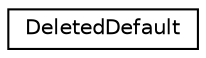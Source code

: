 digraph "Graphical Class Hierarchy"
{
  edge [fontname="Helvetica",fontsize="10",labelfontname="Helvetica",labelfontsize="10"];
  node [fontname="Helvetica",fontsize="10",shape=record];
  rankdir="LR";
  Node0 [label="DeletedDefault",height=0.2,width=0.4,color="black", fillcolor="white", style="filled",URL="$struct_deleted_default.html"];
}
